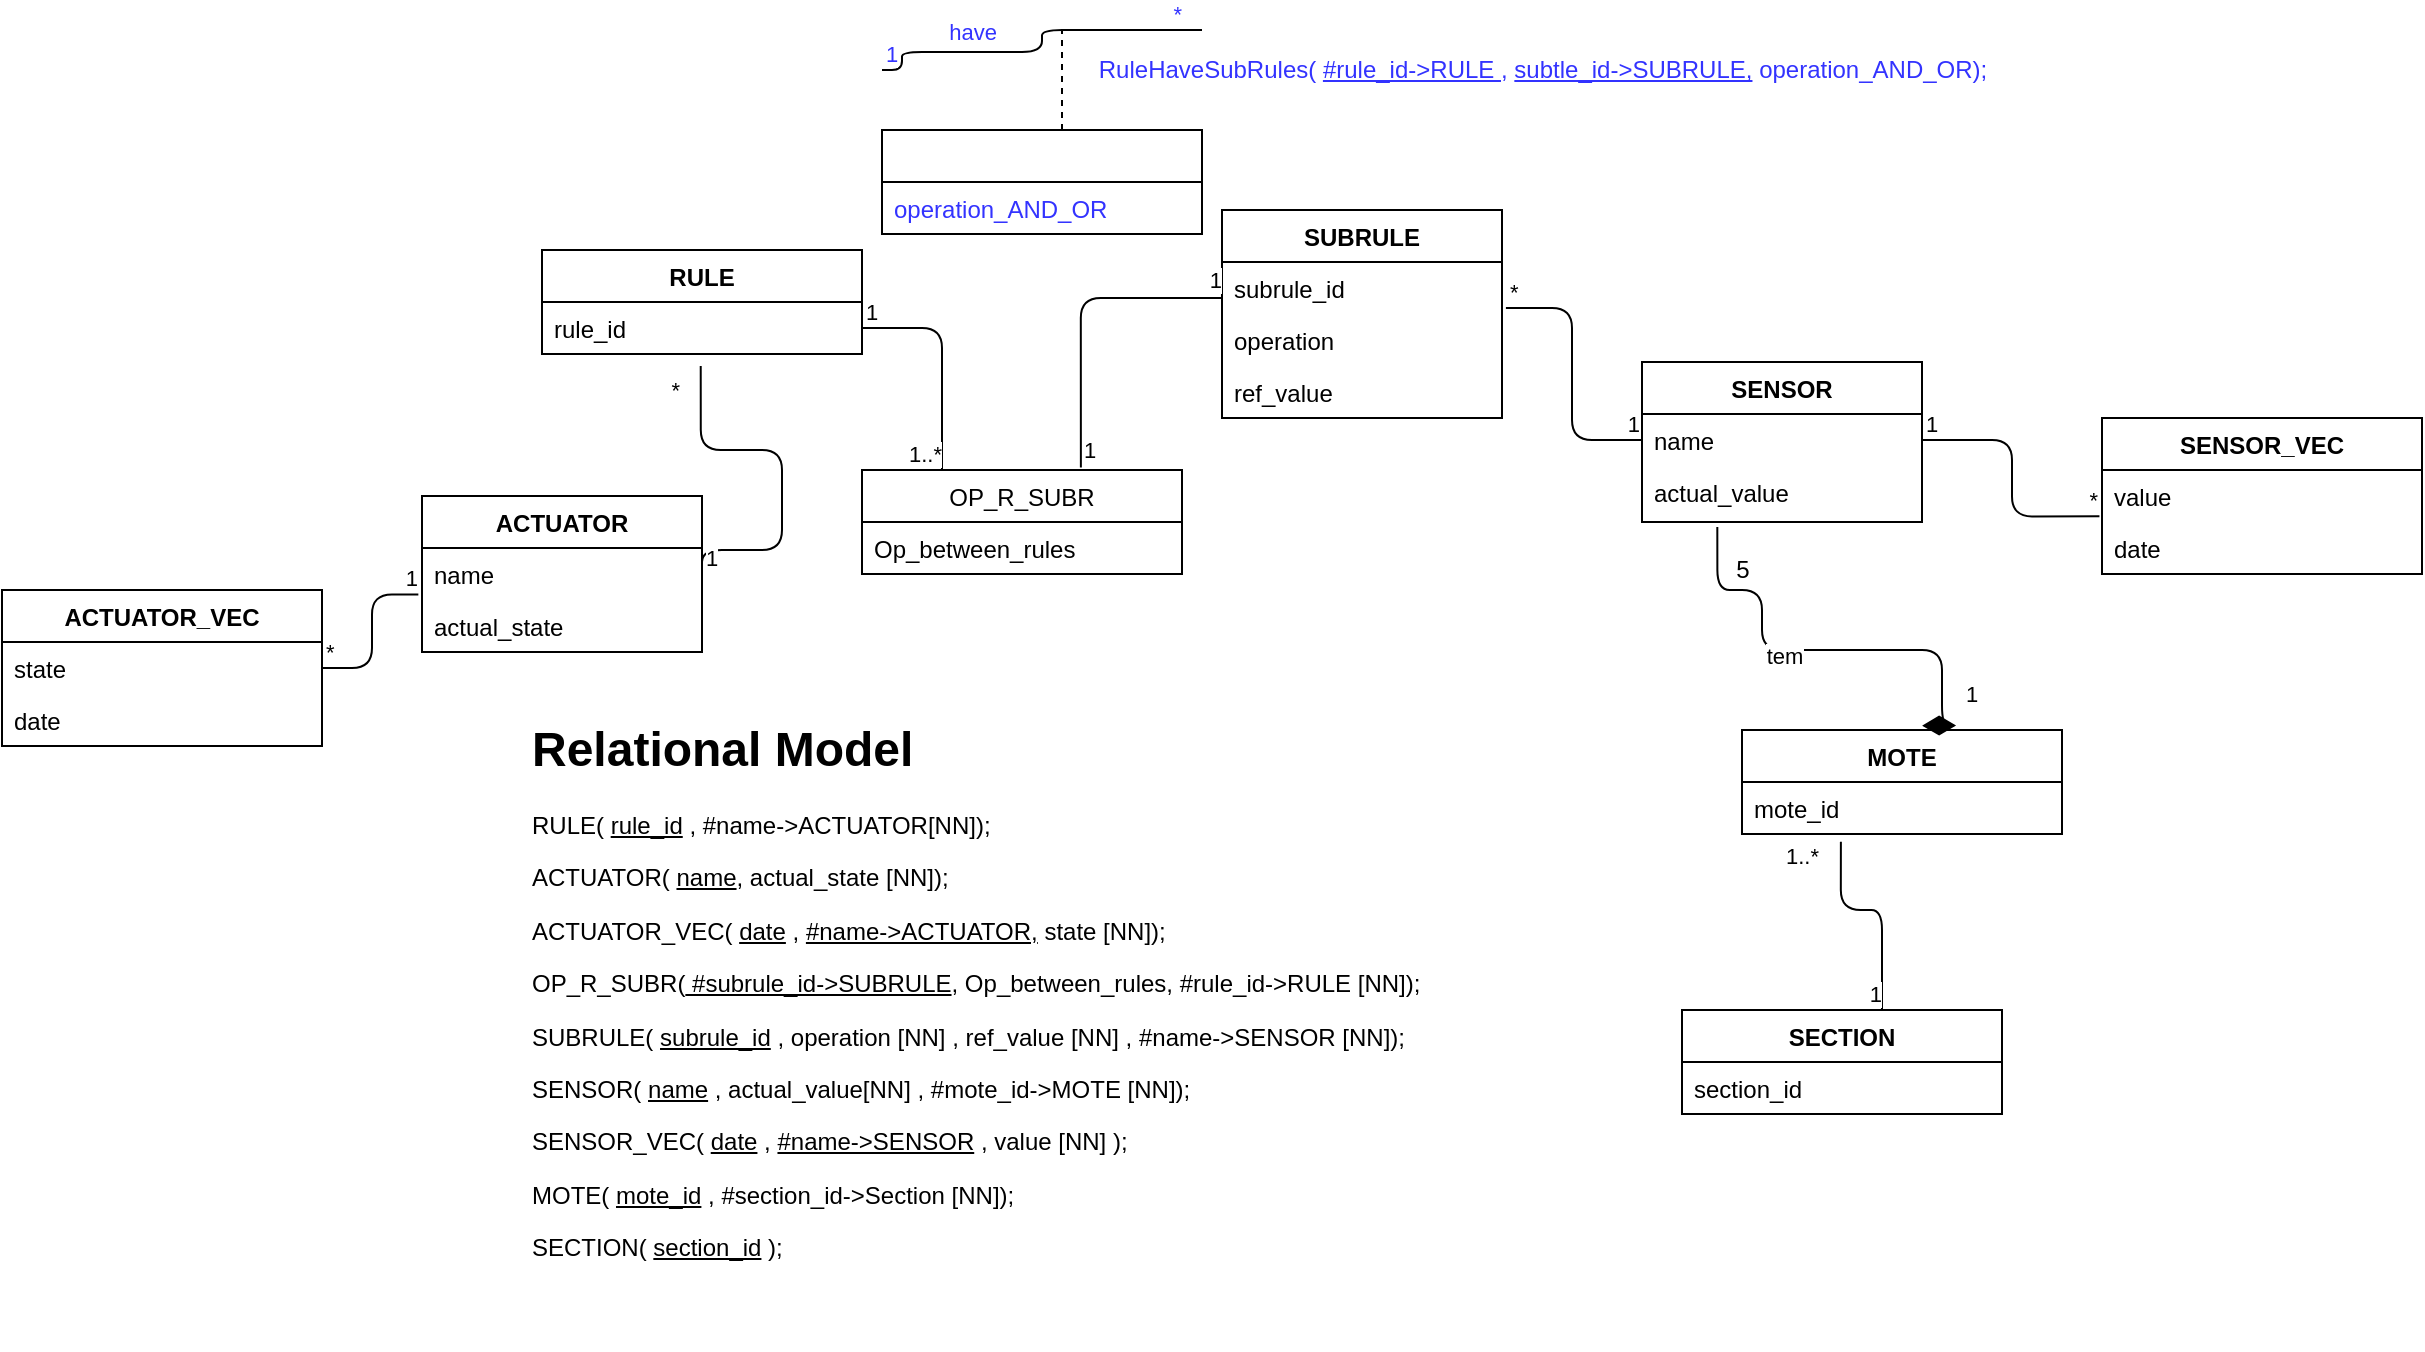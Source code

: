 <mxfile version="14.6.6" type="github">
  <diagram id="JzyYBP6Ohc0mOgHqukGS" name="Page-3">
    <mxGraphModel dx="1188" dy="938" grid="1" gridSize="10" guides="1" tooltips="1" connect="1" arrows="1" fold="1" page="0" pageScale="1" pageWidth="1169" pageHeight="827" math="0" shadow="0">
      <root>
        <mxCell id="mO72aJa3SgAxXYkBufnN-0" />
        <mxCell id="mO72aJa3SgAxXYkBufnN-1" parent="mO72aJa3SgAxXYkBufnN-0" />
        <mxCell id="EvzefTIYlVSB_UT3cm0K-0" value="RULE" style="swimlane;fontStyle=1;align=center;verticalAlign=top;childLayout=stackLayout;horizontal=1;startSize=26;horizontalStack=0;resizeParent=1;resizeParentMax=0;resizeLast=0;collapsible=1;marginBottom=0;" parent="mO72aJa3SgAxXYkBufnN-1" vertex="1">
          <mxGeometry x="80" y="-20" width="160" height="52" as="geometry" />
        </mxCell>
        <mxCell id="EvzefTIYlVSB_UT3cm0K-1" value="rule_id" style="text;strokeColor=none;fillColor=none;align=left;verticalAlign=top;spacingLeft=4;spacingRight=4;overflow=hidden;rotatable=0;points=[[0,0.5],[1,0.5]];portConstraint=eastwest;fontStyle=0" parent="EvzefTIYlVSB_UT3cm0K-0" vertex="1">
          <mxGeometry y="26" width="160" height="26" as="geometry" />
        </mxCell>
        <mxCell id="8VHJrhWWflIKui8c1qpZ-0" value="SUBRULE" style="swimlane;fontStyle=1;childLayout=stackLayout;horizontal=1;startSize=26;fillColor=none;horizontalStack=0;resizeParent=1;resizeParentMax=0;resizeLast=0;collapsible=1;marginBottom=0;" parent="mO72aJa3SgAxXYkBufnN-1" vertex="1">
          <mxGeometry x="420" y="-40" width="140" height="104" as="geometry" />
        </mxCell>
        <mxCell id="8VHJrhWWflIKui8c1qpZ-2" value="subrule_id" style="text;strokeColor=none;fillColor=none;align=left;verticalAlign=top;spacingLeft=4;spacingRight=4;overflow=hidden;rotatable=0;points=[[0,0.5],[1,0.5]];portConstraint=eastwest;fontStyle=0" parent="8VHJrhWWflIKui8c1qpZ-0" vertex="1">
          <mxGeometry y="26" width="140" height="26" as="geometry" />
        </mxCell>
        <mxCell id="jDOhsglWpLBVeW3qoCy9-11" value="operation" style="text;strokeColor=none;fillColor=none;align=left;verticalAlign=top;spacingLeft=4;spacingRight=4;overflow=hidden;rotatable=0;points=[[0,0.5],[1,0.5]];portConstraint=eastwest;" parent="8VHJrhWWflIKui8c1qpZ-0" vertex="1">
          <mxGeometry y="52" width="140" height="26" as="geometry" />
        </mxCell>
        <mxCell id="8VHJrhWWflIKui8c1qpZ-3" value="ref_value" style="text;strokeColor=none;fillColor=none;align=left;verticalAlign=top;spacingLeft=4;spacingRight=4;overflow=hidden;rotatable=0;points=[[0,0.5],[1,0.5]];portConstraint=eastwest;" parent="8VHJrhWWflIKui8c1qpZ-0" vertex="1">
          <mxGeometry y="78" width="140" height="26" as="geometry" />
        </mxCell>
        <mxCell id="8VHJrhWWflIKui8c1qpZ-4" value="" style="endArrow=none;html=1;edgeStyle=orthogonalEdgeStyle;fontColor=#3333FF;" parent="mO72aJa3SgAxXYkBufnN-1" edge="1">
          <mxGeometry relative="1" as="geometry">
            <mxPoint x="250" y="-110" as="sourcePoint" />
            <mxPoint x="410" y="-130" as="targetPoint" />
            <Array as="points">
              <mxPoint x="260" y="-110" />
              <mxPoint x="260" y="-119" />
              <mxPoint x="330" y="-119" />
              <mxPoint x="330" y="-130" />
            </Array>
          </mxGeometry>
        </mxCell>
        <mxCell id="8VHJrhWWflIKui8c1qpZ-5" value="1" style="edgeLabel;resizable=0;html=1;align=left;verticalAlign=bottom;fontColor=#3333FF;" parent="8VHJrhWWflIKui8c1qpZ-4" connectable="0" vertex="1">
          <mxGeometry x="-1" relative="1" as="geometry" />
        </mxCell>
        <mxCell id="8VHJrhWWflIKui8c1qpZ-6" value="*" style="edgeLabel;resizable=0;html=1;align=right;verticalAlign=bottom;fontColor=#3333FF;" parent="8VHJrhWWflIKui8c1qpZ-4" connectable="0" vertex="1">
          <mxGeometry x="1" relative="1" as="geometry">
            <mxPoint x="-10" as="offset" />
          </mxGeometry>
        </mxCell>
        <mxCell id="KxpOlzhghRDu8JFqpRm7-0" value="have" style="edgeLabel;html=1;align=center;verticalAlign=middle;resizable=0;points=[];fontColor=#3333FF;" parent="8VHJrhWWflIKui8c1qpZ-4" vertex="1" connectable="0">
          <mxGeometry x="-0.399" y="1" relative="1" as="geometry">
            <mxPoint y="-9" as="offset" />
          </mxGeometry>
        </mxCell>
        <mxCell id="8VHJrhWWflIKui8c1qpZ-7" value="SENSOR" style="swimlane;fontStyle=1;childLayout=stackLayout;horizontal=1;startSize=26;fillColor=none;horizontalStack=0;resizeParent=1;resizeParentMax=0;resizeLast=0;collapsible=1;marginBottom=0;" parent="mO72aJa3SgAxXYkBufnN-1" vertex="1">
          <mxGeometry x="630" y="36" width="140" height="80" as="geometry" />
        </mxCell>
        <mxCell id="8VHJrhWWflIKui8c1qpZ-9" value="name" style="text;strokeColor=none;fillColor=none;align=left;verticalAlign=top;spacingLeft=4;spacingRight=4;overflow=hidden;rotatable=0;points=[[0,0.5],[1,0.5]];portConstraint=eastwest;fontStyle=0" parent="8VHJrhWWflIKui8c1qpZ-7" vertex="1">
          <mxGeometry y="26" width="140" height="26" as="geometry" />
        </mxCell>
        <mxCell id="8VHJrhWWflIKui8c1qpZ-10" value="actual_value" style="text;strokeColor=none;fillColor=none;align=left;verticalAlign=top;spacingLeft=4;spacingRight=4;overflow=hidden;rotatable=0;points=[[0,0.5],[1,0.5]];portConstraint=eastwest;" parent="8VHJrhWWflIKui8c1qpZ-7" vertex="1">
          <mxGeometry y="52" width="140" height="28" as="geometry" />
        </mxCell>
        <mxCell id="8VHJrhWWflIKui8c1qpZ-11" value="ACTUATOR" style="swimlane;fontStyle=1;childLayout=stackLayout;horizontal=1;startSize=26;fillColor=none;horizontalStack=0;resizeParent=1;resizeParentMax=0;resizeLast=0;collapsible=1;marginBottom=0;" parent="mO72aJa3SgAxXYkBufnN-1" vertex="1">
          <mxGeometry x="20" y="103" width="140" height="78" as="geometry" />
        </mxCell>
        <mxCell id="8VHJrhWWflIKui8c1qpZ-12" value="name" style="text;strokeColor=none;fillColor=none;align=left;verticalAlign=top;spacingLeft=4;spacingRight=4;overflow=hidden;rotatable=0;points=[[0,0.5],[1,0.5]];portConstraint=eastwest;fontStyle=0" parent="8VHJrhWWflIKui8c1qpZ-11" vertex="1">
          <mxGeometry y="26" width="140" height="26" as="geometry" />
        </mxCell>
        <mxCell id="8VHJrhWWflIKui8c1qpZ-14" value="actual_state" style="text;strokeColor=none;fillColor=none;align=left;verticalAlign=top;spacingLeft=4;spacingRight=4;overflow=hidden;rotatable=0;points=[[0,0.5],[1,0.5]];portConstraint=eastwest;" parent="8VHJrhWWflIKui8c1qpZ-11" vertex="1">
          <mxGeometry y="52" width="140" height="26" as="geometry" />
        </mxCell>
        <mxCell id="8VHJrhWWflIKui8c1qpZ-15" value="" style="endArrow=none;html=1;edgeStyle=orthogonalEdgeStyle;exitX=1;exitY=0.5;exitDx=0;exitDy=0;entryX=0.496;entryY=1.233;entryDx=0;entryDy=0;entryPerimeter=0;" parent="mO72aJa3SgAxXYkBufnN-1" source="8VHJrhWWflIKui8c1qpZ-12" target="EvzefTIYlVSB_UT3cm0K-1" edge="1">
          <mxGeometry relative="1" as="geometry">
            <mxPoint x="240" y="260" as="sourcePoint" />
            <mxPoint x="310" y="210" as="targetPoint" />
            <Array as="points">
              <mxPoint x="160" y="130" />
              <mxPoint x="200" y="130" />
              <mxPoint x="200" y="80" />
              <mxPoint x="159" y="80" />
            </Array>
          </mxGeometry>
        </mxCell>
        <mxCell id="8VHJrhWWflIKui8c1qpZ-16" value="1" style="edgeLabel;resizable=0;html=1;align=left;verticalAlign=bottom;" parent="8VHJrhWWflIKui8c1qpZ-15" connectable="0" vertex="1">
          <mxGeometry x="-1" relative="1" as="geometry" />
        </mxCell>
        <mxCell id="8VHJrhWWflIKui8c1qpZ-17" value="*" style="edgeLabel;resizable=0;html=1;align=right;verticalAlign=bottom;" parent="8VHJrhWWflIKui8c1qpZ-15" connectable="0" vertex="1">
          <mxGeometry x="1" relative="1" as="geometry">
            <mxPoint x="-10" y="20" as="offset" />
          </mxGeometry>
        </mxCell>
        <mxCell id="8VHJrhWWflIKui8c1qpZ-20" value="OP_R_SUBR" style="swimlane;fontStyle=0;childLayout=stackLayout;horizontal=1;startSize=26;fillColor=none;horizontalStack=0;resizeParent=1;resizeParentMax=0;resizeLast=0;collapsible=1;marginBottom=0;" parent="mO72aJa3SgAxXYkBufnN-1" vertex="1">
          <mxGeometry x="240" y="90" width="160" height="52" as="geometry" />
        </mxCell>
        <mxCell id="8VHJrhWWflIKui8c1qpZ-23" value="Op_between_rules" style="text;strokeColor=none;fillColor=none;align=left;verticalAlign=top;spacingLeft=4;spacingRight=4;overflow=hidden;rotatable=0;points=[[0,0.5],[1,0.5]];portConstraint=eastwest;" parent="8VHJrhWWflIKui8c1qpZ-20" vertex="1">
          <mxGeometry y="26" width="160" height="26" as="geometry" />
        </mxCell>
        <mxCell id="8VHJrhWWflIKui8c1qpZ-24" value="" style="endArrow=none;html=1;edgeStyle=orthogonalEdgeStyle;exitX=1.014;exitY=0.885;exitDx=0;exitDy=0;exitPerimeter=0;entryX=0;entryY=0.5;entryDx=0;entryDy=0;" parent="mO72aJa3SgAxXYkBufnN-1" source="8VHJrhWWflIKui8c1qpZ-2" target="8VHJrhWWflIKui8c1qpZ-9" edge="1">
          <mxGeometry relative="1" as="geometry">
            <mxPoint x="680" y="150" as="sourcePoint" />
            <mxPoint x="840" y="150" as="targetPoint" />
          </mxGeometry>
        </mxCell>
        <mxCell id="8VHJrhWWflIKui8c1qpZ-25" value="*" style="edgeLabel;resizable=0;html=1;align=left;verticalAlign=bottom;" parent="8VHJrhWWflIKui8c1qpZ-24" connectable="0" vertex="1">
          <mxGeometry x="-1" relative="1" as="geometry" />
        </mxCell>
        <mxCell id="8VHJrhWWflIKui8c1qpZ-26" value="1" style="edgeLabel;resizable=0;html=1;align=right;verticalAlign=bottom;" parent="8VHJrhWWflIKui8c1qpZ-24" connectable="0" vertex="1">
          <mxGeometry x="1" relative="1" as="geometry" />
        </mxCell>
        <mxCell id="8VHJrhWWflIKui8c1qpZ-27" value="MOTE" style="swimlane;fontStyle=1;align=center;verticalAlign=top;childLayout=stackLayout;horizontal=1;startSize=26;horizontalStack=0;resizeParent=1;resizeParentMax=0;resizeLast=0;collapsible=1;marginBottom=0;" parent="mO72aJa3SgAxXYkBufnN-1" vertex="1">
          <mxGeometry x="680" y="220" width="160" height="52" as="geometry" />
        </mxCell>
        <mxCell id="8VHJrhWWflIKui8c1qpZ-28" value="mote_id&#xa;" style="text;strokeColor=none;fillColor=none;align=left;verticalAlign=top;spacingLeft=4;spacingRight=4;overflow=hidden;rotatable=0;points=[[0,0.5],[1,0.5]];portConstraint=eastwest;fontStyle=0" parent="8VHJrhWWflIKui8c1qpZ-27" vertex="1">
          <mxGeometry y="26" width="160" height="26" as="geometry" />
        </mxCell>
        <mxCell id="jDOhsglWpLBVeW3qoCy9-2" value="1" style="endArrow=none;html=1;endSize=12;startArrow=diamondThin;startSize=14;startFill=1;edgeStyle=orthogonalEdgeStyle;align=left;verticalAlign=bottom;entryX=0.269;entryY=1.088;entryDx=0;entryDy=0;entryPerimeter=0;exitX=0.563;exitY=-0.042;exitDx=0;exitDy=0;exitPerimeter=0;endFill=0;" parent="mO72aJa3SgAxXYkBufnN-1" source="8VHJrhWWflIKui8c1qpZ-27" target="8VHJrhWWflIKui8c1qpZ-10" edge="1">
          <mxGeometry x="-0.848" y="-10" relative="1" as="geometry">
            <mxPoint x="870" y="200" as="sourcePoint" />
            <mxPoint x="710" y="200" as="targetPoint" />
            <Array as="points">
              <mxPoint x="780" y="218" />
              <mxPoint x="780" y="180" />
              <mxPoint x="690" y="180" />
              <mxPoint x="690" y="150" />
              <mxPoint x="668" y="150" />
            </Array>
            <mxPoint as="offset" />
          </mxGeometry>
        </mxCell>
        <mxCell id="KxpOlzhghRDu8JFqpRm7-4" value="tem" style="edgeLabel;html=1;align=center;verticalAlign=middle;resizable=0;points=[];" parent="jDOhsglWpLBVeW3qoCy9-2" vertex="1" connectable="0">
          <mxGeometry x="0.132" y="3" relative="1" as="geometry">
            <mxPoint x="-1" as="offset" />
          </mxGeometry>
        </mxCell>
        <mxCell id="jDOhsglWpLBVeW3qoCy9-3" value="5" style="text;html=1;align=center;verticalAlign=middle;resizable=0;points=[];autosize=1;strokeColor=none;" parent="mO72aJa3SgAxXYkBufnN-1" vertex="1">
          <mxGeometry x="670" y="130" width="20" height="20" as="geometry" />
        </mxCell>
        <mxCell id="jDOhsglWpLBVeW3qoCy9-4" value="SECTION" style="swimlane;fontStyle=1;align=center;verticalAlign=top;childLayout=stackLayout;horizontal=1;startSize=26;horizontalStack=0;resizeParent=1;resizeParentMax=0;resizeLast=0;collapsible=1;marginBottom=0;" parent="mO72aJa3SgAxXYkBufnN-1" vertex="1">
          <mxGeometry x="650" y="360" width="160" height="52" as="geometry" />
        </mxCell>
        <mxCell id="jDOhsglWpLBVeW3qoCy9-7" value="section_id" style="text;strokeColor=none;fillColor=none;align=left;verticalAlign=top;spacingLeft=4;spacingRight=4;overflow=hidden;rotatable=0;points=[[0,0.5],[1,0.5]];portConstraint=eastwest;fontStyle=0" parent="jDOhsglWpLBVeW3qoCy9-4" vertex="1">
          <mxGeometry y="26" width="160" height="26" as="geometry" />
        </mxCell>
        <mxCell id="jDOhsglWpLBVeW3qoCy9-8" value="" style="endArrow=none;html=1;edgeStyle=orthogonalEdgeStyle;exitX=0.309;exitY=1.147;exitDx=0;exitDy=0;exitPerimeter=0;" parent="mO72aJa3SgAxXYkBufnN-1" source="8VHJrhWWflIKui8c1qpZ-28" edge="1">
          <mxGeometry relative="1" as="geometry">
            <mxPoint x="840" y="360" as="sourcePoint" />
            <mxPoint x="750" y="360" as="targetPoint" />
            <Array as="points">
              <mxPoint x="729" y="310" />
              <mxPoint x="750" y="310" />
            </Array>
          </mxGeometry>
        </mxCell>
        <mxCell id="jDOhsglWpLBVeW3qoCy9-9" value="1..*" style="edgeLabel;resizable=0;html=1;align=left;verticalAlign=bottom;" parent="jDOhsglWpLBVeW3qoCy9-8" connectable="0" vertex="1">
          <mxGeometry x="-1" relative="1" as="geometry">
            <mxPoint x="-29" y="16" as="offset" />
          </mxGeometry>
        </mxCell>
        <mxCell id="jDOhsglWpLBVeW3qoCy9-10" value="1" style="edgeLabel;resizable=0;html=1;align=right;verticalAlign=bottom;" parent="jDOhsglWpLBVeW3qoCy9-8" connectable="0" vertex="1">
          <mxGeometry x="1" relative="1" as="geometry" />
        </mxCell>
        <mxCell id="KxpOlzhghRDu8JFqpRm7-3" value="&lt;h1&gt;Relational Model&lt;/h1&gt;&lt;p&gt;RULE( &lt;u&gt;rule_id&lt;/u&gt; , #name-&amp;gt;ACTUATOR[NN]);&lt;/p&gt;&lt;p&gt;ACTUATOR( &lt;u&gt;name&lt;/u&gt;, actual_state [NN]);&lt;/p&gt;&lt;p&gt;ACTUATOR_VEC( &lt;u&gt;date&lt;/u&gt;&amp;nbsp;,&amp;nbsp;&lt;u&gt;#name-&amp;gt;ACTUATOR,&lt;/u&gt;&amp;nbsp;state [NN]);&lt;/p&gt;&lt;p&gt;OP_R_SUBR(&lt;u&gt; #subrule_id-&amp;gt;SUBRULE&lt;/u&gt;, Op_between_rules, #rule_id-&amp;gt;RULE [NN]);&lt;/p&gt;&lt;p&gt;SUBRULE( &lt;u&gt;subrule_id&lt;/u&gt;&amp;nbsp;, operation [NN] , ref_value [NN] , #name-&amp;gt;SENSOR [NN]);&lt;/p&gt;&lt;p&gt;SENSOR( &lt;u&gt;name&lt;/u&gt;&amp;nbsp;, actual_value[NN] , #mote_id-&amp;gt;MOTE [NN]);&lt;/p&gt;&lt;p&gt;SENSOR_VEC( &lt;u&gt;date&lt;/u&gt;&amp;nbsp;,&amp;nbsp;&lt;u&gt;#name-&amp;gt;SENSOR&lt;/u&gt;&amp;nbsp;, value [NN] );&lt;/p&gt;&lt;p&gt;MOTE( &lt;u&gt;mote_id&lt;/u&gt;&amp;nbsp;, #section_id-&amp;gt;Section [NN]);&lt;/p&gt;&lt;p&gt;SECTION( &lt;u&gt;section_id&lt;/u&gt;&amp;nbsp;);&amp;nbsp;&lt;/p&gt;&lt;p&gt;&lt;br&gt;&lt;/p&gt;" style="text;html=1;strokeColor=none;fillColor=none;spacing=5;spacingTop=-20;whiteSpace=wrap;overflow=hidden;rounded=0;" parent="mO72aJa3SgAxXYkBufnN-1" vertex="1">
          <mxGeometry x="70" y="210" width="500" height="320" as="geometry" />
        </mxCell>
        <mxCell id="KxpOlzhghRDu8JFqpRm7-5" value="ACTUATOR_VEC" style="swimlane;fontStyle=1;align=center;verticalAlign=top;childLayout=stackLayout;horizontal=1;startSize=26;horizontalStack=0;resizeParent=1;resizeParentMax=0;resizeLast=0;collapsible=1;marginBottom=0;" parent="mO72aJa3SgAxXYkBufnN-1" vertex="1">
          <mxGeometry x="-190" y="150" width="160" height="78" as="geometry" />
        </mxCell>
        <mxCell id="KxpOlzhghRDu8JFqpRm7-6" value="state" style="text;strokeColor=none;fillColor=none;align=left;verticalAlign=top;spacingLeft=4;spacingRight=4;overflow=hidden;rotatable=0;points=[[0,0.5],[1,0.5]];portConstraint=eastwest;" parent="KxpOlzhghRDu8JFqpRm7-5" vertex="1">
          <mxGeometry y="26" width="160" height="26" as="geometry" />
        </mxCell>
        <mxCell id="KxpOlzhghRDu8JFqpRm7-8" value="date" style="text;strokeColor=none;fillColor=none;align=left;verticalAlign=top;spacingLeft=4;spacingRight=4;overflow=hidden;rotatable=0;points=[[0,0.5],[1,0.5]];portConstraint=eastwest;" parent="KxpOlzhghRDu8JFqpRm7-5" vertex="1">
          <mxGeometry y="52" width="160" height="26" as="geometry" />
        </mxCell>
        <mxCell id="KxpOlzhghRDu8JFqpRm7-9" value="" style="endArrow=none;html=1;edgeStyle=orthogonalEdgeStyle;exitX=1;exitY=0.5;exitDx=0;exitDy=0;entryX=-0.013;entryY=0.894;entryDx=0;entryDy=0;entryPerimeter=0;" parent="mO72aJa3SgAxXYkBufnN-1" source="KxpOlzhghRDu8JFqpRm7-6" target="8VHJrhWWflIKui8c1qpZ-12" edge="1">
          <mxGeometry relative="1" as="geometry">
            <mxPoint x="-60" y="262" as="sourcePoint" />
            <mxPoint x="100" y="262" as="targetPoint" />
          </mxGeometry>
        </mxCell>
        <mxCell id="KxpOlzhghRDu8JFqpRm7-10" value="*" style="edgeLabel;resizable=0;html=1;align=left;verticalAlign=bottom;" parent="KxpOlzhghRDu8JFqpRm7-9" connectable="0" vertex="1">
          <mxGeometry x="-1" relative="1" as="geometry" />
        </mxCell>
        <mxCell id="KxpOlzhghRDu8JFqpRm7-11" value="1" style="edgeLabel;resizable=0;html=1;align=right;verticalAlign=bottom;" parent="KxpOlzhghRDu8JFqpRm7-9" connectable="0" vertex="1">
          <mxGeometry x="1" relative="1" as="geometry" />
        </mxCell>
        <mxCell id="KxpOlzhghRDu8JFqpRm7-12" value="SENSOR_VEC" style="swimlane;fontStyle=1;align=center;verticalAlign=top;childLayout=stackLayout;horizontal=1;startSize=26;horizontalStack=0;resizeParent=1;resizeParentMax=0;resizeLast=0;collapsible=1;marginBottom=0;" parent="mO72aJa3SgAxXYkBufnN-1" vertex="1">
          <mxGeometry x="860" y="64" width="160" height="78" as="geometry" />
        </mxCell>
        <mxCell id="KxpOlzhghRDu8JFqpRm7-13" value="value" style="text;strokeColor=none;fillColor=none;align=left;verticalAlign=top;spacingLeft=4;spacingRight=4;overflow=hidden;rotatable=0;points=[[0,0.5],[1,0.5]];portConstraint=eastwest;" parent="KxpOlzhghRDu8JFqpRm7-12" vertex="1">
          <mxGeometry y="26" width="160" height="26" as="geometry" />
        </mxCell>
        <mxCell id="KxpOlzhghRDu8JFqpRm7-14" value="date" style="text;strokeColor=none;fillColor=none;align=left;verticalAlign=top;spacingLeft=4;spacingRight=4;overflow=hidden;rotatable=0;points=[[0,0.5],[1,0.5]];portConstraint=eastwest;" parent="KxpOlzhghRDu8JFqpRm7-12" vertex="1">
          <mxGeometry y="52" width="160" height="26" as="geometry" />
        </mxCell>
        <mxCell id="KxpOlzhghRDu8JFqpRm7-15" value="" style="endArrow=none;html=1;edgeStyle=orthogonalEdgeStyle;exitX=1;exitY=0.5;exitDx=0;exitDy=0;entryX=-0.008;entryY=0.891;entryDx=0;entryDy=0;entryPerimeter=0;" parent="mO72aJa3SgAxXYkBufnN-1" source="8VHJrhWWflIKui8c1qpZ-9" target="KxpOlzhghRDu8JFqpRm7-13" edge="1">
          <mxGeometry relative="1" as="geometry">
            <mxPoint x="830" y="179.41" as="sourcePoint" />
            <mxPoint x="990" y="179.41" as="targetPoint" />
          </mxGeometry>
        </mxCell>
        <mxCell id="KxpOlzhghRDu8JFqpRm7-16" value="1" style="edgeLabel;resizable=0;html=1;align=left;verticalAlign=bottom;" parent="KxpOlzhghRDu8JFqpRm7-15" connectable="0" vertex="1">
          <mxGeometry x="-1" relative="1" as="geometry" />
        </mxCell>
        <mxCell id="KxpOlzhghRDu8JFqpRm7-17" value="*" style="edgeLabel;resizable=0;html=1;align=right;verticalAlign=bottom;" parent="KxpOlzhghRDu8JFqpRm7-15" connectable="0" vertex="1">
          <mxGeometry x="1" relative="1" as="geometry" />
        </mxCell>
        <mxCell id="2UsQs0CfjvJmte9D2G0p-0" value="" style="endArrow=none;html=1;edgeStyle=orthogonalEdgeStyle;exitX=1;exitY=0.5;exitDx=0;exitDy=0;entryX=0.25;entryY=0;entryDx=0;entryDy=0;" edge="1" parent="mO72aJa3SgAxXYkBufnN-1" source="EvzefTIYlVSB_UT3cm0K-1" target="8VHJrhWWflIKui8c1qpZ-20">
          <mxGeometry relative="1" as="geometry">
            <mxPoint x="250" y="20" as="sourcePoint" />
            <mxPoint x="410" y="20" as="targetPoint" />
          </mxGeometry>
        </mxCell>
        <mxCell id="2UsQs0CfjvJmte9D2G0p-1" value="1" style="edgeLabel;resizable=0;html=1;align=left;verticalAlign=bottom;" connectable="0" vertex="1" parent="2UsQs0CfjvJmte9D2G0p-0">
          <mxGeometry x="-1" relative="1" as="geometry" />
        </mxCell>
        <mxCell id="2UsQs0CfjvJmte9D2G0p-2" value="1..*" style="edgeLabel;resizable=0;html=1;align=right;verticalAlign=bottom;" connectable="0" vertex="1" parent="2UsQs0CfjvJmte9D2G0p-0">
          <mxGeometry x="1" relative="1" as="geometry" />
        </mxCell>
        <mxCell id="2UsQs0CfjvJmte9D2G0p-3" value="" style="endArrow=none;html=1;edgeStyle=orthogonalEdgeStyle;entryX=0.003;entryY=0.691;entryDx=0;entryDy=0;entryPerimeter=0;exitX=0.684;exitY=-0.023;exitDx=0;exitDy=0;exitPerimeter=0;" edge="1" parent="mO72aJa3SgAxXYkBufnN-1" source="8VHJrhWWflIKui8c1qpZ-20" target="8VHJrhWWflIKui8c1qpZ-2">
          <mxGeometry relative="1" as="geometry">
            <mxPoint x="250" y="11.66" as="sourcePoint" />
            <mxPoint x="410" y="12" as="targetPoint" />
          </mxGeometry>
        </mxCell>
        <mxCell id="2UsQs0CfjvJmte9D2G0p-4" value="1" style="edgeLabel;resizable=0;html=1;align=left;verticalAlign=bottom;" connectable="0" vertex="1" parent="2UsQs0CfjvJmte9D2G0p-3">
          <mxGeometry x="-1" relative="1" as="geometry" />
        </mxCell>
        <mxCell id="2UsQs0CfjvJmte9D2G0p-5" value="1" style="edgeLabel;resizable=0;html=1;align=right;verticalAlign=bottom;" connectable="0" vertex="1" parent="2UsQs0CfjvJmte9D2G0p-3">
          <mxGeometry x="1" relative="1" as="geometry" />
        </mxCell>
        <mxCell id="s78HHo-EkhojcRChAXXK-0" value="" style="swimlane;fontStyle=1;align=center;verticalAlign=top;childLayout=stackLayout;horizontal=1;startSize=26;horizontalStack=0;resizeParent=1;resizeParentMax=0;resizeLast=0;collapsible=1;marginBottom=0;fontColor=#3333FF;" vertex="1" parent="mO72aJa3SgAxXYkBufnN-1">
          <mxGeometry x="250" y="-80" width="160" height="52" as="geometry" />
        </mxCell>
        <mxCell id="s78HHo-EkhojcRChAXXK-1" value="operation_AND_OR" style="text;strokeColor=none;fillColor=none;align=left;verticalAlign=top;spacingLeft=4;spacingRight=4;overflow=hidden;rotatable=0;points=[[0,0.5],[1,0.5]];portConstraint=eastwest;fontColor=#3333FF;" vertex="1" parent="s78HHo-EkhojcRChAXXK-0">
          <mxGeometry y="26" width="160" height="26" as="geometry" />
        </mxCell>
        <mxCell id="s78HHo-EkhojcRChAXXK-4" value="" style="endArrow=none;endSize=12;dashed=1;html=1;endFill=0;fontColor=#3333FF;" edge="1" parent="mO72aJa3SgAxXYkBufnN-1">
          <mxGeometry x="-0.2" y="-10" width="160" relative="1" as="geometry">
            <mxPoint x="340" y="-80" as="sourcePoint" />
            <mxPoint x="340" y="-130" as="targetPoint" />
            <mxPoint as="offset" />
          </mxGeometry>
        </mxCell>
        <mxCell id="s78HHo-EkhojcRChAXXK-11" value="RuleHaveSubRules( &lt;u&gt;#rule_id-&amp;gt;RULE &lt;/u&gt;,&amp;nbsp;&lt;u&gt;subtle_id-&amp;gt;SUBRULE,&lt;/u&gt;&amp;nbsp;operation_AND_OR);" style="text;html=1;align=center;verticalAlign=middle;resizable=0;points=[];autosize=1;strokeColor=none;fontColor=#3333FF;" vertex="1" parent="mO72aJa3SgAxXYkBufnN-1">
          <mxGeometry x="350" y="-120" width="460" height="20" as="geometry" />
        </mxCell>
      </root>
    </mxGraphModel>
  </diagram>
</mxfile>
